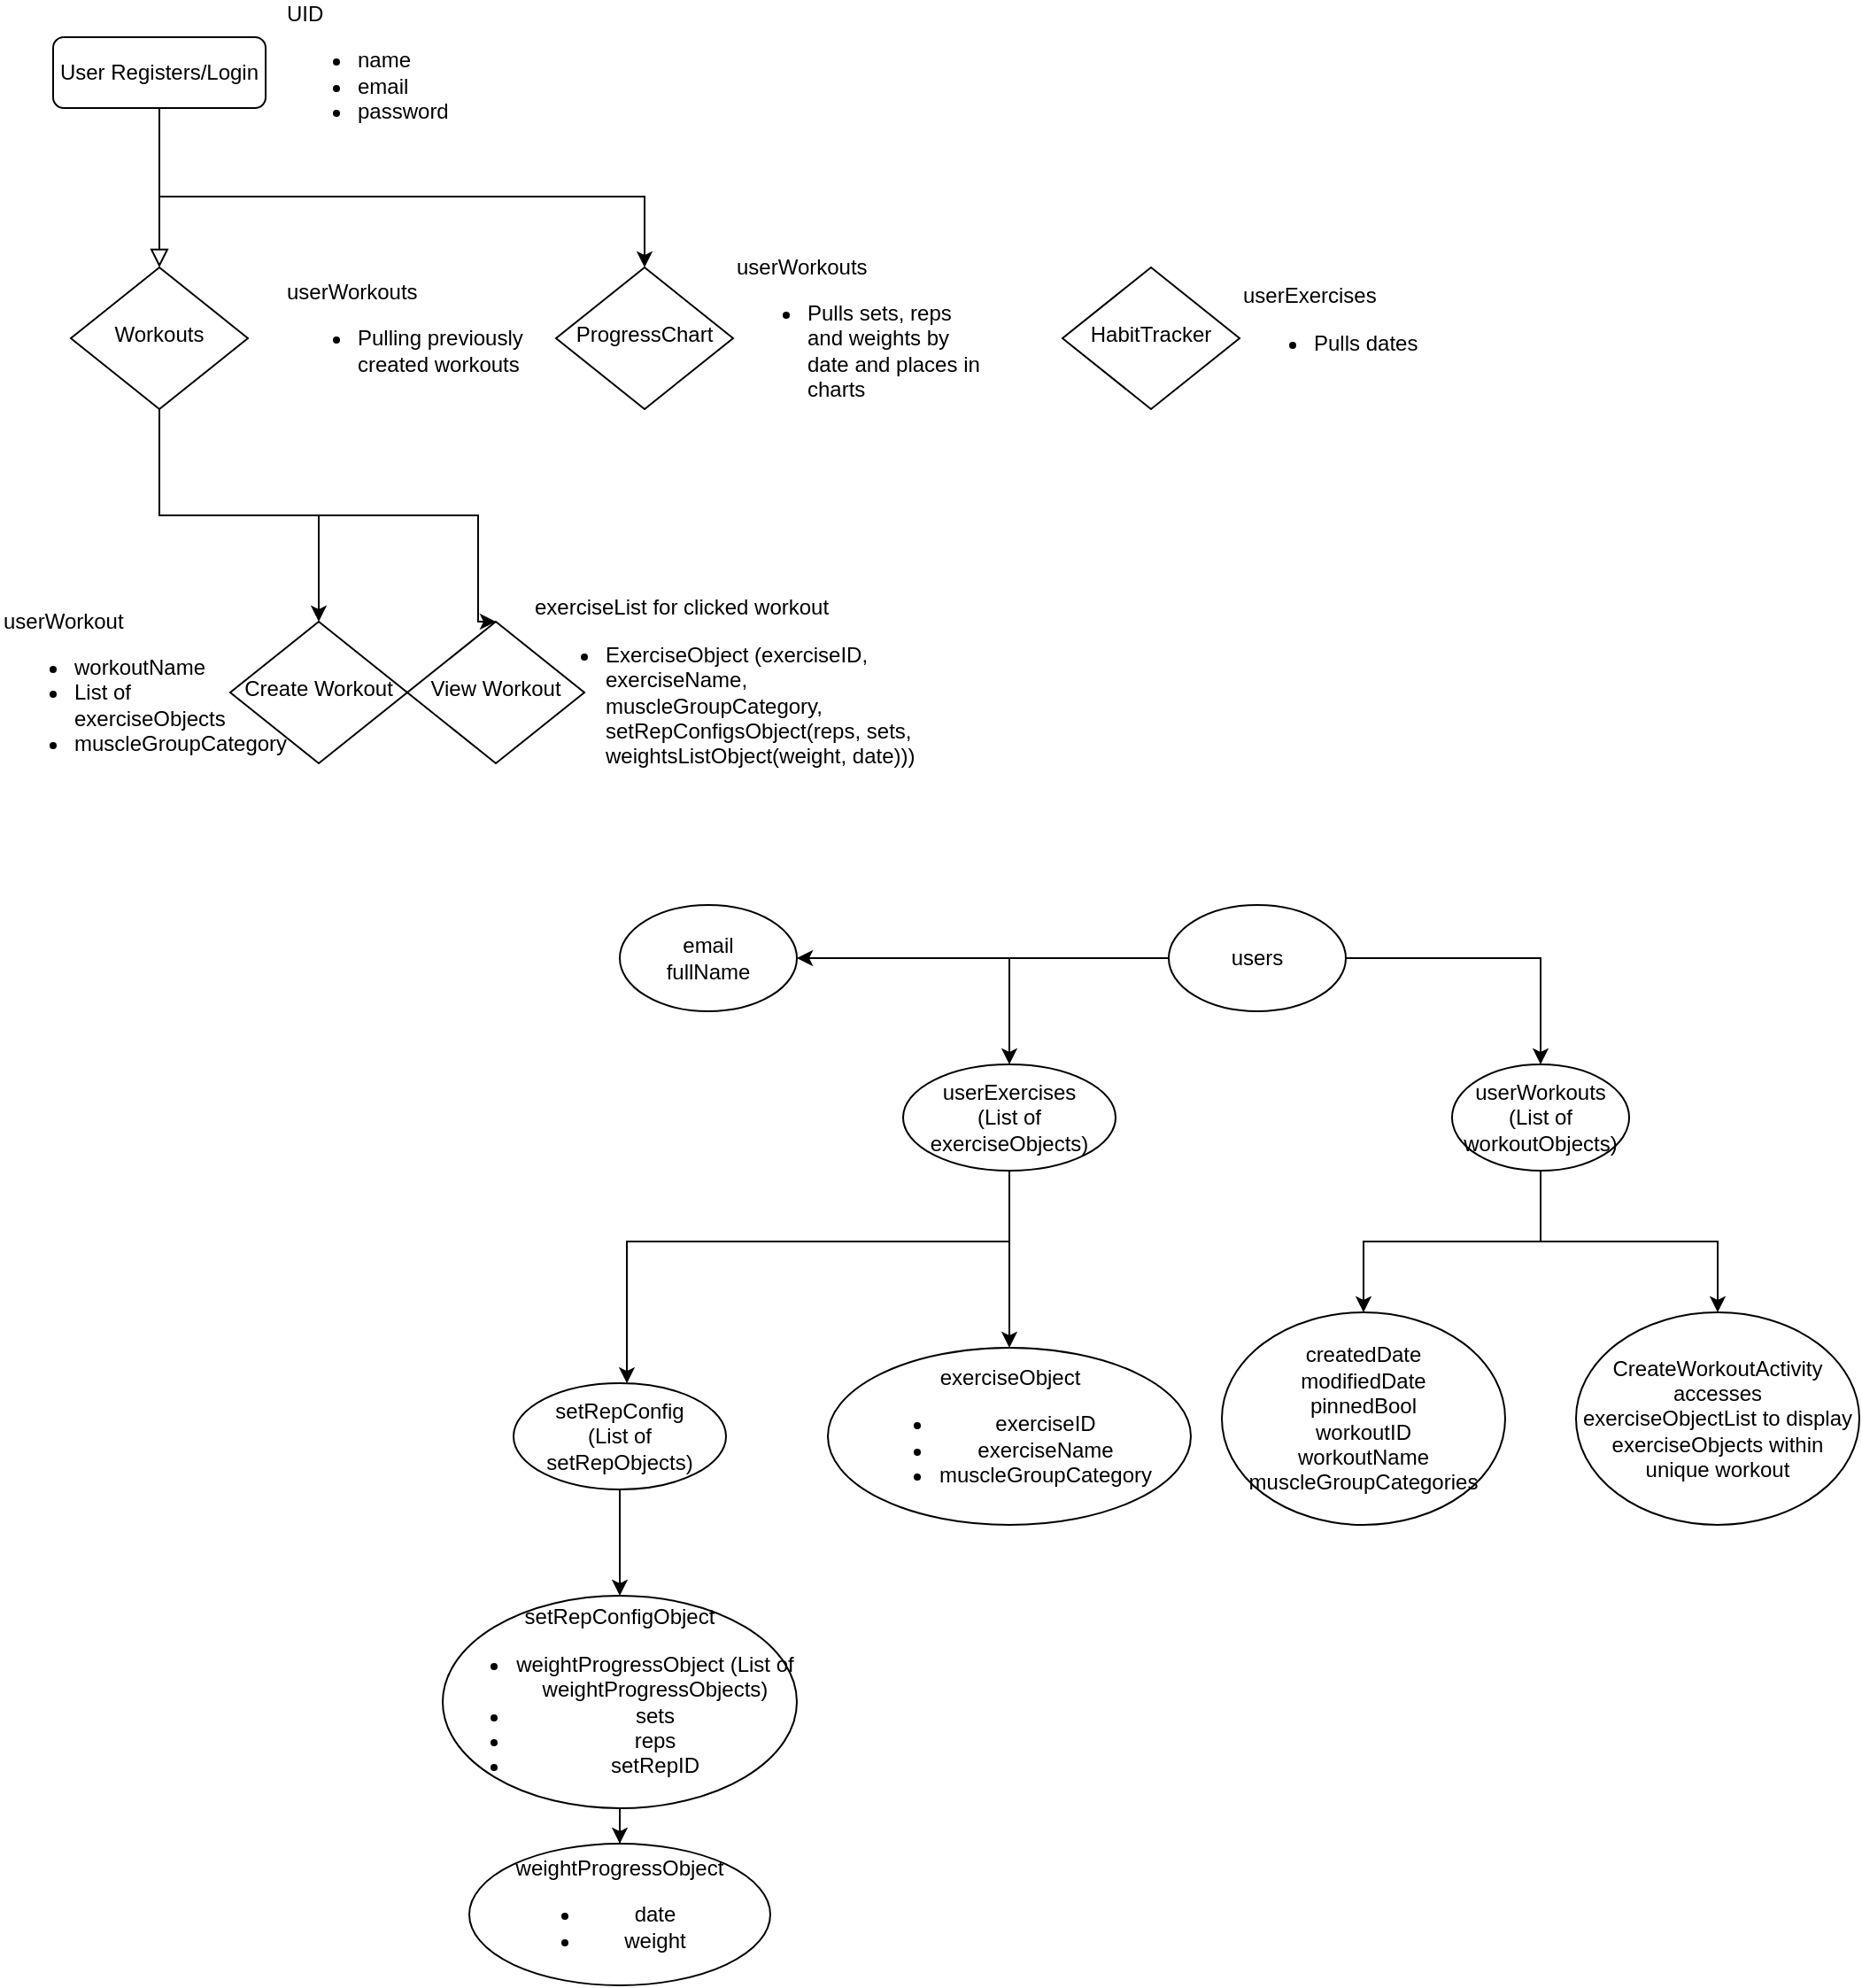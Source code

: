 <mxfile version="15.9.1" type="github">
  <diagram id="C5RBs43oDa-KdzZeNtuy" name="Page-1">
    <mxGraphModel dx="1426" dy="826" grid="1" gridSize="10" guides="1" tooltips="1" connect="1" arrows="1" fold="1" page="1" pageScale="1" pageWidth="827" pageHeight="1169" math="0" shadow="0">
      <root>
        <mxCell id="WIyWlLk6GJQsqaUBKTNV-0" />
        <mxCell id="WIyWlLk6GJQsqaUBKTNV-1" parent="WIyWlLk6GJQsqaUBKTNV-0" />
        <mxCell id="WIyWlLk6GJQsqaUBKTNV-2" value="" style="rounded=0;html=1;jettySize=auto;orthogonalLoop=1;fontSize=11;endArrow=block;endFill=0;endSize=8;strokeWidth=1;shadow=0;labelBackgroundColor=none;edgeStyle=orthogonalEdgeStyle;" parent="WIyWlLk6GJQsqaUBKTNV-1" source="WIyWlLk6GJQsqaUBKTNV-3" target="WIyWlLk6GJQsqaUBKTNV-6" edge="1">
          <mxGeometry relative="1" as="geometry" />
        </mxCell>
        <mxCell id="YBt-EC5eNUQ6X744OuA6-10" style="edgeStyle=orthogonalEdgeStyle;rounded=0;orthogonalLoop=1;jettySize=auto;html=1;" edge="1" parent="WIyWlLk6GJQsqaUBKTNV-1" source="WIyWlLk6GJQsqaUBKTNV-3" target="YBt-EC5eNUQ6X744OuA6-6">
          <mxGeometry relative="1" as="geometry">
            <Array as="points">
              <mxPoint x="90" y="130" />
              <mxPoint x="364" y="130" />
            </Array>
          </mxGeometry>
        </mxCell>
        <mxCell id="WIyWlLk6GJQsqaUBKTNV-3" value="User Registers/Login" style="rounded=1;whiteSpace=wrap;html=1;fontSize=12;glass=0;strokeWidth=1;shadow=0;" parent="WIyWlLk6GJQsqaUBKTNV-1" vertex="1">
          <mxGeometry x="30" y="40" width="120" height="40" as="geometry" />
        </mxCell>
        <mxCell id="YBt-EC5eNUQ6X744OuA6-3" style="edgeStyle=orthogonalEdgeStyle;rounded=0;orthogonalLoop=1;jettySize=auto;html=1;entryX=0.5;entryY=0;entryDx=0;entryDy=0;" edge="1" parent="WIyWlLk6GJQsqaUBKTNV-1" source="WIyWlLk6GJQsqaUBKTNV-6" target="YBt-EC5eNUQ6X744OuA6-2">
          <mxGeometry relative="1" as="geometry">
            <Array as="points">
              <mxPoint x="90" y="310" />
              <mxPoint x="270" y="310" />
            </Array>
          </mxGeometry>
        </mxCell>
        <mxCell id="YBt-EC5eNUQ6X744OuA6-4" style="edgeStyle=orthogonalEdgeStyle;rounded=0;orthogonalLoop=1;jettySize=auto;html=1;entryX=0.5;entryY=0;entryDx=0;entryDy=0;" edge="1" parent="WIyWlLk6GJQsqaUBKTNV-1" source="WIyWlLk6GJQsqaUBKTNV-6" target="WIyWlLk6GJQsqaUBKTNV-10">
          <mxGeometry relative="1" as="geometry" />
        </mxCell>
        <mxCell id="WIyWlLk6GJQsqaUBKTNV-6" value="Workouts" style="rhombus;whiteSpace=wrap;html=1;shadow=0;fontFamily=Helvetica;fontSize=12;align=center;strokeWidth=1;spacing=6;spacingTop=-4;" parent="WIyWlLk6GJQsqaUBKTNV-1" vertex="1">
          <mxGeometry x="40" y="170" width="100" height="80" as="geometry" />
        </mxCell>
        <mxCell id="WIyWlLk6GJQsqaUBKTNV-10" value="Create Workout" style="rhombus;whiteSpace=wrap;html=1;shadow=0;fontFamily=Helvetica;fontSize=12;align=center;strokeWidth=1;spacing=6;spacingTop=-4;" parent="WIyWlLk6GJQsqaUBKTNV-1" vertex="1">
          <mxGeometry x="130" y="370" width="100" height="80" as="geometry" />
        </mxCell>
        <mxCell id="YBt-EC5eNUQ6X744OuA6-0" value="&lt;div&gt;&lt;span&gt;UID&lt;/span&gt;&lt;/div&gt;&lt;div&gt;&lt;ul&gt;&lt;li&gt;&lt;span&gt;name&lt;/span&gt;&lt;/li&gt;&lt;li&gt;email&lt;/li&gt;&lt;li&gt;password&lt;/li&gt;&lt;/ul&gt;&lt;/div&gt;" style="text;html=1;strokeColor=none;fillColor=none;align=left;verticalAlign=middle;whiteSpace=wrap;rounded=0;" vertex="1" parent="WIyWlLk6GJQsqaUBKTNV-1">
          <mxGeometry x="160" y="40" width="160" height="40" as="geometry" />
        </mxCell>
        <mxCell id="YBt-EC5eNUQ6X744OuA6-1" value="userWorkouts&lt;br&gt;&lt;ul&gt;&lt;li&gt;Pulling previously created workouts&lt;/li&gt;&lt;/ul&gt;" style="text;html=1;strokeColor=none;fillColor=none;align=left;verticalAlign=middle;whiteSpace=wrap;rounded=0;" vertex="1" parent="WIyWlLk6GJQsqaUBKTNV-1">
          <mxGeometry x="160" y="195" width="160" height="30" as="geometry" />
        </mxCell>
        <mxCell id="YBt-EC5eNUQ6X744OuA6-2" value="View Workout" style="rhombus;whiteSpace=wrap;html=1;shadow=0;fontFamily=Helvetica;fontSize=12;align=center;strokeWidth=1;spacing=6;spacingTop=-4;" vertex="1" parent="WIyWlLk6GJQsqaUBKTNV-1">
          <mxGeometry x="230" y="370" width="100" height="80" as="geometry" />
        </mxCell>
        <mxCell id="YBt-EC5eNUQ6X744OuA6-6" value="ProgressChart" style="rhombus;whiteSpace=wrap;html=1;shadow=0;fontFamily=Helvetica;fontSize=12;align=center;strokeWidth=1;spacing=6;spacingTop=-4;" vertex="1" parent="WIyWlLk6GJQsqaUBKTNV-1">
          <mxGeometry x="314" y="170" width="100" height="80" as="geometry" />
        </mxCell>
        <mxCell id="YBt-EC5eNUQ6X744OuA6-7" value="userWorkouts&lt;br&gt;&lt;ul&gt;&lt;li&gt;Pulls sets, reps and weights by date and places in charts&lt;/li&gt;&lt;/ul&gt;" style="text;html=1;strokeColor=none;fillColor=none;align=left;verticalAlign=middle;whiteSpace=wrap;rounded=0;" vertex="1" parent="WIyWlLk6GJQsqaUBKTNV-1">
          <mxGeometry x="414" y="195" width="140" height="30" as="geometry" />
        </mxCell>
        <mxCell id="YBt-EC5eNUQ6X744OuA6-8" value="exerciseList for clicked workout&lt;br&gt;&lt;ul&gt;&lt;li&gt;ExerciseObject (exerciseID, exerciseName, muscleGroupCategory, setRepConfigsObject(reps, sets, weightsListObject(weight, date)))&lt;/li&gt;&lt;/ul&gt;" style="text;html=1;strokeColor=none;fillColor=none;align=left;verticalAlign=middle;whiteSpace=wrap;rounded=0;" vertex="1" parent="WIyWlLk6GJQsqaUBKTNV-1">
          <mxGeometry x="300" y="372.5" width="240" height="75" as="geometry" />
        </mxCell>
        <mxCell id="YBt-EC5eNUQ6X744OuA6-9" value="userWorkout&lt;br&gt;&lt;ul&gt;&lt;li&gt;workoutName&lt;/li&gt;&lt;li&gt;List of exerciseObjects&lt;/li&gt;&lt;li&gt;muscleGroupCategory&lt;/li&gt;&lt;/ul&gt;" style="text;html=1;strokeColor=none;fillColor=none;align=left;verticalAlign=middle;whiteSpace=wrap;rounded=0;" vertex="1" parent="WIyWlLk6GJQsqaUBKTNV-1">
          <mxGeometry y="395" width="80" height="30" as="geometry" />
        </mxCell>
        <mxCell id="YBt-EC5eNUQ6X744OuA6-18" style="edgeStyle=orthogonalEdgeStyle;rounded=0;orthogonalLoop=1;jettySize=auto;html=1;" edge="1" parent="WIyWlLk6GJQsqaUBKTNV-1" source="YBt-EC5eNUQ6X744OuA6-11" target="YBt-EC5eNUQ6X744OuA6-13">
          <mxGeometry relative="1" as="geometry" />
        </mxCell>
        <mxCell id="YBt-EC5eNUQ6X744OuA6-19" style="edgeStyle=orthogonalEdgeStyle;rounded=0;orthogonalLoop=1;jettySize=auto;html=1;" edge="1" parent="WIyWlLk6GJQsqaUBKTNV-1" source="YBt-EC5eNUQ6X744OuA6-11" target="YBt-EC5eNUQ6X744OuA6-14">
          <mxGeometry relative="1" as="geometry" />
        </mxCell>
        <mxCell id="YBt-EC5eNUQ6X744OuA6-27" style="edgeStyle=orthogonalEdgeStyle;rounded=0;orthogonalLoop=1;jettySize=auto;html=1;entryX=1;entryY=0.5;entryDx=0;entryDy=0;" edge="1" parent="WIyWlLk6GJQsqaUBKTNV-1" source="YBt-EC5eNUQ6X744OuA6-11" target="YBt-EC5eNUQ6X744OuA6-12">
          <mxGeometry relative="1" as="geometry" />
        </mxCell>
        <mxCell id="YBt-EC5eNUQ6X744OuA6-11" value="users" style="ellipse;whiteSpace=wrap;html=1;" vertex="1" parent="WIyWlLk6GJQsqaUBKTNV-1">
          <mxGeometry x="660" y="530" width="100" height="60" as="geometry" />
        </mxCell>
        <mxCell id="YBt-EC5eNUQ6X744OuA6-12" value="email&lt;br&gt;fullName" style="ellipse;whiteSpace=wrap;html=1;" vertex="1" parent="WIyWlLk6GJQsqaUBKTNV-1">
          <mxGeometry x="350" y="530" width="100" height="60" as="geometry" />
        </mxCell>
        <mxCell id="YBt-EC5eNUQ6X744OuA6-16" style="edgeStyle=orthogonalEdgeStyle;rounded=0;orthogonalLoop=1;jettySize=auto;html=1;exitX=0.5;exitY=1;exitDx=0;exitDy=0;" edge="1" parent="WIyWlLk6GJQsqaUBKTNV-1" source="YBt-EC5eNUQ6X744OuA6-14" target="YBt-EC5eNUQ6X744OuA6-15">
          <mxGeometry relative="1" as="geometry">
            <mxPoint x="600" y="690" as="sourcePoint" />
            <Array as="points">
              <mxPoint x="870" y="720" />
              <mxPoint x="770" y="720" />
            </Array>
          </mxGeometry>
        </mxCell>
        <mxCell id="YBt-EC5eNUQ6X744OuA6-32" style="edgeStyle=orthogonalEdgeStyle;rounded=0;orthogonalLoop=1;jettySize=auto;html=1;" edge="1" parent="WIyWlLk6GJQsqaUBKTNV-1" source="YBt-EC5eNUQ6X744OuA6-13" target="YBt-EC5eNUQ6X744OuA6-22">
          <mxGeometry relative="1" as="geometry" />
        </mxCell>
        <mxCell id="YBt-EC5eNUQ6X744OuA6-34" style="edgeStyle=orthogonalEdgeStyle;rounded=0;orthogonalLoop=1;jettySize=auto;html=1;" edge="1" parent="WIyWlLk6GJQsqaUBKTNV-1" source="YBt-EC5eNUQ6X744OuA6-13" target="YBt-EC5eNUQ6X744OuA6-33">
          <mxGeometry relative="1" as="geometry">
            <Array as="points">
              <mxPoint x="570" y="720" />
              <mxPoint x="354" y="720" />
            </Array>
          </mxGeometry>
        </mxCell>
        <mxCell id="YBt-EC5eNUQ6X744OuA6-13" value="userExercises&lt;br&gt;(List of exerciseObjects)" style="ellipse;whiteSpace=wrap;html=1;" vertex="1" parent="WIyWlLk6GJQsqaUBKTNV-1">
          <mxGeometry x="510" y="620" width="120" height="60" as="geometry" />
        </mxCell>
        <mxCell id="YBt-EC5eNUQ6X744OuA6-30" style="edgeStyle=orthogonalEdgeStyle;rounded=0;orthogonalLoop=1;jettySize=auto;html=1;entryX=0.5;entryY=0;entryDx=0;entryDy=0;" edge="1" parent="WIyWlLk6GJQsqaUBKTNV-1" source="YBt-EC5eNUQ6X744OuA6-14" target="YBt-EC5eNUQ6X744OuA6-28">
          <mxGeometry relative="1" as="geometry">
            <Array as="points">
              <mxPoint x="870" y="720" />
              <mxPoint x="970" y="720" />
            </Array>
          </mxGeometry>
        </mxCell>
        <mxCell id="YBt-EC5eNUQ6X744OuA6-14" value="userWorkouts&lt;br&gt;(List of workoutObjects)" style="ellipse;whiteSpace=wrap;html=1;" vertex="1" parent="WIyWlLk6GJQsqaUBKTNV-1">
          <mxGeometry x="820" y="620" width="100" height="60" as="geometry" />
        </mxCell>
        <mxCell id="YBt-EC5eNUQ6X744OuA6-15" value="createdDate&lt;br&gt;modifiedDate&lt;br&gt;pinnedBool&lt;br&gt;workoutID&lt;br&gt;workoutName&lt;br&gt;muscleGroupCategories" style="ellipse;whiteSpace=wrap;html=1;" vertex="1" parent="WIyWlLk6GJQsqaUBKTNV-1">
          <mxGeometry x="690" y="760" width="160" height="120" as="geometry" />
        </mxCell>
        <mxCell id="YBt-EC5eNUQ6X744OuA6-37" style="edgeStyle=orthogonalEdgeStyle;rounded=0;orthogonalLoop=1;jettySize=auto;html=1;entryX=0.5;entryY=0;entryDx=0;entryDy=0;" edge="1" parent="WIyWlLk6GJQsqaUBKTNV-1" source="YBt-EC5eNUQ6X744OuA6-20" target="YBt-EC5eNUQ6X744OuA6-36">
          <mxGeometry relative="1" as="geometry" />
        </mxCell>
        <mxCell id="YBt-EC5eNUQ6X744OuA6-20" value="setRepConfigObject&lt;br&gt;&lt;ul&gt;&lt;li&gt;weightProgressObject (List of weightProgressObjects)&lt;/li&gt;&lt;li&gt;sets&lt;/li&gt;&lt;li&gt;reps&lt;/li&gt;&lt;li&gt;setRepID&lt;/li&gt;&lt;/ul&gt;" style="ellipse;whiteSpace=wrap;html=1;" vertex="1" parent="WIyWlLk6GJQsqaUBKTNV-1">
          <mxGeometry x="250" y="920" width="200" height="120" as="geometry" />
        </mxCell>
        <mxCell id="YBt-EC5eNUQ6X744OuA6-22" value="exerciseObject&lt;br&gt;&lt;ul&gt;&lt;li&gt;exerciseID&lt;/li&gt;&lt;li&gt;exerciseName&lt;/li&gt;&lt;li&gt;muscleGroupCategory&lt;/li&gt;&lt;/ul&gt;" style="ellipse;whiteSpace=wrap;html=1;" vertex="1" parent="WIyWlLk6GJQsqaUBKTNV-1">
          <mxGeometry x="467.5" y="780" width="205" height="100" as="geometry" />
        </mxCell>
        <mxCell id="YBt-EC5eNUQ6X744OuA6-28" value="CreateWorkoutActivity accesses&lt;br&gt;exerciseObjectList to display exerciseObjects within unique workout" style="ellipse;whiteSpace=wrap;html=1;" vertex="1" parent="WIyWlLk6GJQsqaUBKTNV-1">
          <mxGeometry x="890" y="760" width="160" height="120" as="geometry" />
        </mxCell>
        <mxCell id="YBt-EC5eNUQ6X744OuA6-35" style="edgeStyle=orthogonalEdgeStyle;rounded=0;orthogonalLoop=1;jettySize=auto;html=1;entryX=0.5;entryY=0;entryDx=0;entryDy=0;" edge="1" parent="WIyWlLk6GJQsqaUBKTNV-1" source="YBt-EC5eNUQ6X744OuA6-33" target="YBt-EC5eNUQ6X744OuA6-20">
          <mxGeometry relative="1" as="geometry" />
        </mxCell>
        <mxCell id="YBt-EC5eNUQ6X744OuA6-33" value="setRepConfig&lt;br&gt;(List of setRepObjects)" style="ellipse;whiteSpace=wrap;html=1;" vertex="1" parent="WIyWlLk6GJQsqaUBKTNV-1">
          <mxGeometry x="290" y="800" width="120" height="60" as="geometry" />
        </mxCell>
        <mxCell id="YBt-EC5eNUQ6X744OuA6-36" value="weightProgressObject&lt;br&gt;&lt;ul&gt;&lt;li&gt;date&lt;/li&gt;&lt;li&gt;weight&lt;/li&gt;&lt;/ul&gt;" style="ellipse;whiteSpace=wrap;html=1;" vertex="1" parent="WIyWlLk6GJQsqaUBKTNV-1">
          <mxGeometry x="265" y="1060" width="170" height="80" as="geometry" />
        </mxCell>
        <mxCell id="YBt-EC5eNUQ6X744OuA6-38" value="HabitTracker" style="rhombus;whiteSpace=wrap;html=1;shadow=0;fontFamily=Helvetica;fontSize=12;align=center;strokeWidth=1;spacing=6;spacingTop=-4;" vertex="1" parent="WIyWlLk6GJQsqaUBKTNV-1">
          <mxGeometry x="600" y="170" width="100" height="80" as="geometry" />
        </mxCell>
        <mxCell id="YBt-EC5eNUQ6X744OuA6-39" value="userExercises&lt;br&gt;&lt;ul&gt;&lt;li&gt;Pulls dates&lt;/li&gt;&lt;/ul&gt;" style="text;html=1;strokeColor=none;fillColor=none;align=left;verticalAlign=middle;whiteSpace=wrap;rounded=0;" vertex="1" parent="WIyWlLk6GJQsqaUBKTNV-1">
          <mxGeometry x="700" y="190" width="140" height="30" as="geometry" />
        </mxCell>
      </root>
    </mxGraphModel>
  </diagram>
</mxfile>
